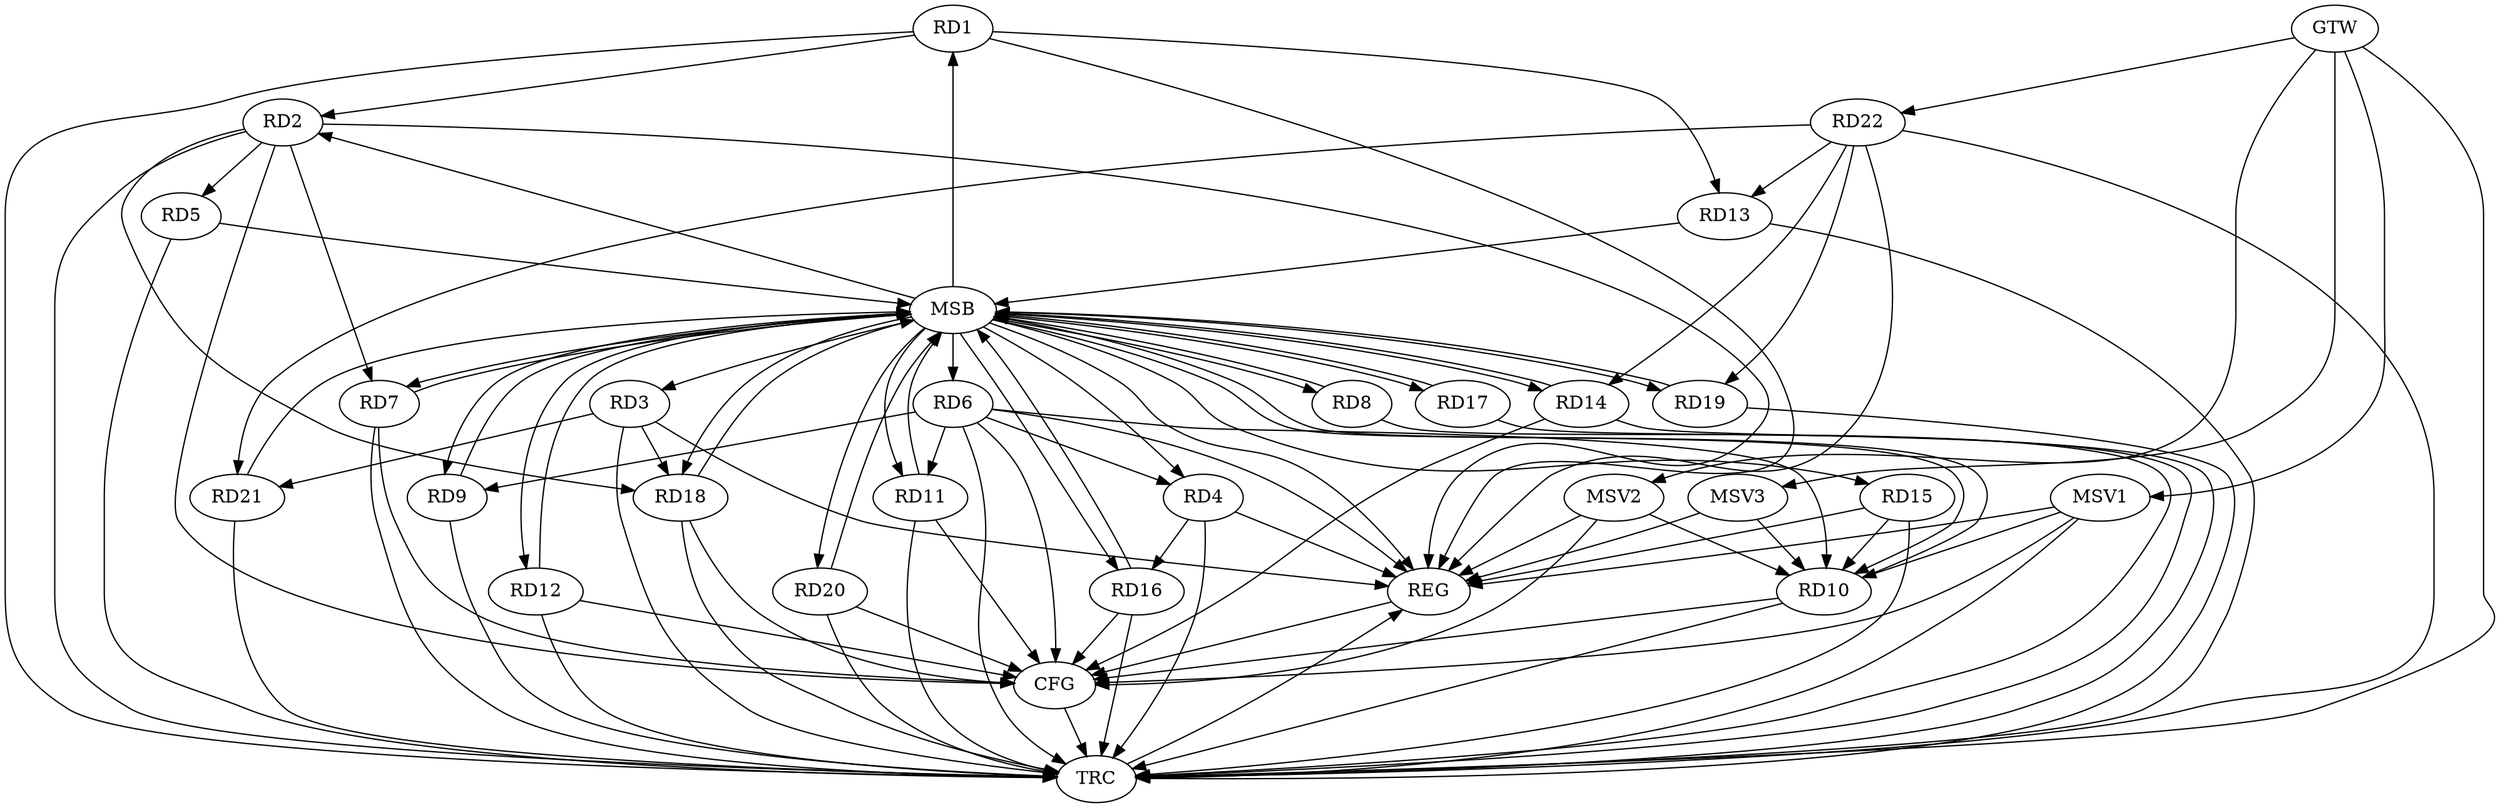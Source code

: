 strict digraph G {
  RD1 [ label="RD1" ];
  RD2 [ label="RD2" ];
  RD3 [ label="RD3" ];
  RD4 [ label="RD4" ];
  RD5 [ label="RD5" ];
  RD6 [ label="RD6" ];
  RD7 [ label="RD7" ];
  RD8 [ label="RD8" ];
  RD9 [ label="RD9" ];
  RD10 [ label="RD10" ];
  RD11 [ label="RD11" ];
  RD12 [ label="RD12" ];
  RD13 [ label="RD13" ];
  RD14 [ label="RD14" ];
  RD15 [ label="RD15" ];
  RD16 [ label="RD16" ];
  RD17 [ label="RD17" ];
  RD18 [ label="RD18" ];
  RD19 [ label="RD19" ];
  RD20 [ label="RD20" ];
  RD21 [ label="RD21" ];
  RD22 [ label="RD22" ];
  GTW [ label="GTW" ];
  REG [ label="REG" ];
  MSB [ label="MSB" ];
  CFG [ label="CFG" ];
  TRC [ label="TRC" ];
  MSV1 [ label="MSV1" ];
  MSV2 [ label="MSV2" ];
  MSV3 [ label="MSV3" ];
  RD1 -> RD2;
  RD1 -> RD13;
  RD2 -> RD5;
  RD2 -> RD7;
  RD2 -> RD18;
  RD3 -> RD18;
  RD3 -> RD21;
  RD6 -> RD4;
  RD4 -> RD16;
  RD6 -> RD9;
  RD6 -> RD10;
  RD6 -> RD11;
  RD15 -> RD10;
  RD22 -> RD13;
  RD22 -> RD14;
  RD22 -> RD19;
  RD22 -> RD21;
  GTW -> RD22;
  RD1 -> REG;
  RD2 -> REG;
  RD3 -> REG;
  RD4 -> REG;
  RD6 -> REG;
  RD15 -> REG;
  RD22 -> REG;
  RD5 -> MSB;
  MSB -> RD7;
  MSB -> RD8;
  MSB -> RD15;
  MSB -> RD17;
  MSB -> REG;
  RD7 -> MSB;
  MSB -> RD3;
  MSB -> RD6;
  MSB -> RD12;
  MSB -> RD20;
  RD8 -> MSB;
  RD9 -> MSB;
  MSB -> RD1;
  RD10 -> MSB;
  MSB -> RD2;
  MSB -> RD11;
  RD11 -> MSB;
  MSB -> RD16;
  MSB -> RD18;
  RD12 -> MSB;
  RD13 -> MSB;
  RD14 -> MSB;
  RD16 -> MSB;
  RD17 -> MSB;
  MSB -> RD4;
  MSB -> RD10;
  RD18 -> MSB;
  MSB -> RD9;
  RD19 -> MSB;
  RD20 -> MSB;
  MSB -> RD14;
  RD21 -> MSB;
  MSB -> RD19;
  RD7 -> CFG;
  RD16 -> CFG;
  RD2 -> CFG;
  RD10 -> CFG;
  RD12 -> CFG;
  RD14 -> CFG;
  RD6 -> CFG;
  RD11 -> CFG;
  RD18 -> CFG;
  RD20 -> CFG;
  REG -> CFG;
  RD1 -> TRC;
  RD2 -> TRC;
  RD3 -> TRC;
  RD4 -> TRC;
  RD5 -> TRC;
  RD6 -> TRC;
  RD7 -> TRC;
  RD8 -> TRC;
  RD9 -> TRC;
  RD10 -> TRC;
  RD11 -> TRC;
  RD12 -> TRC;
  RD13 -> TRC;
  RD14 -> TRC;
  RD15 -> TRC;
  RD16 -> TRC;
  RD17 -> TRC;
  RD18 -> TRC;
  RD19 -> TRC;
  RD20 -> TRC;
  RD21 -> TRC;
  RD22 -> TRC;
  GTW -> TRC;
  CFG -> TRC;
  TRC -> REG;
  MSV1 -> RD10;
  GTW -> MSV1;
  MSV1 -> REG;
  MSV1 -> TRC;
  MSV1 -> CFG;
  MSV2 -> RD10;
  MSV3 -> RD10;
  GTW -> MSV2;
  MSV2 -> REG;
  MSV2 -> CFG;
  GTW -> MSV3;
  MSV3 -> REG;
}
